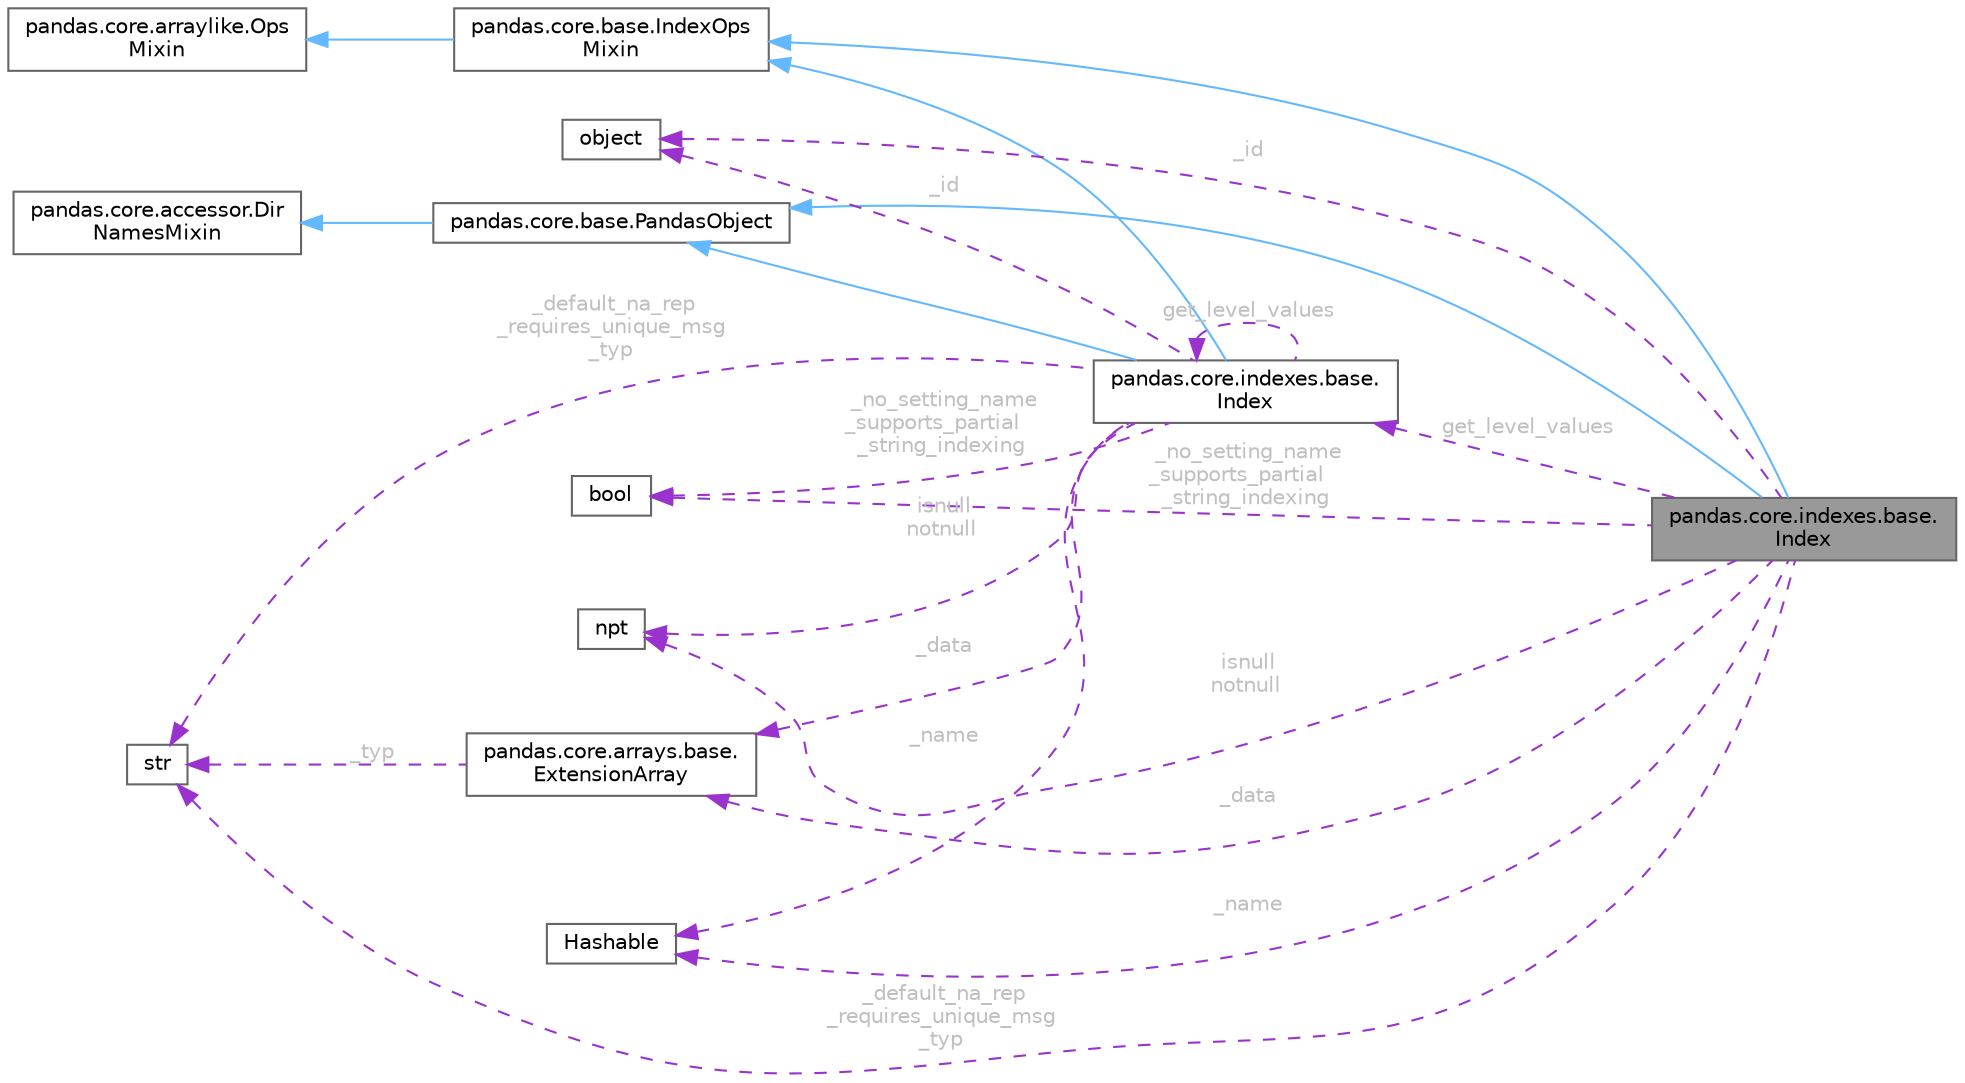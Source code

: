 digraph "pandas.core.indexes.base.Index"
{
 // LATEX_PDF_SIZE
  bgcolor="transparent";
  edge [fontname=Helvetica,fontsize=10,labelfontname=Helvetica,labelfontsize=10];
  node [fontname=Helvetica,fontsize=10,shape=box,height=0.2,width=0.4];
  rankdir="LR";
  Node1 [id="Node000001",label="pandas.core.indexes.base.\lIndex",height=0.2,width=0.4,color="gray40", fillcolor="grey60", style="filled", fontcolor="black",tooltip=" "];
  Node2 -> Node1 [id="edge22_Node000001_Node000002",dir="back",color="steelblue1",style="solid",tooltip=" "];
  Node2 [id="Node000002",label="pandas.core.base.IndexOps\lMixin",height=0.2,width=0.4,color="gray40", fillcolor="white", style="filled",URL="$classpandas_1_1core_1_1base_1_1IndexOpsMixin.html",tooltip=" "];
  Node3 -> Node2 [id="edge23_Node000002_Node000003",dir="back",color="steelblue1",style="solid",tooltip=" "];
  Node3 [id="Node000003",label="pandas.core.arraylike.Ops\lMixin",height=0.2,width=0.4,color="gray40", fillcolor="white", style="filled",URL="$classpandas_1_1core_1_1arraylike_1_1OpsMixin.html",tooltip=" "];
  Node4 -> Node1 [id="edge24_Node000001_Node000004",dir="back",color="steelblue1",style="solid",tooltip=" "];
  Node4 [id="Node000004",label="pandas.core.base.PandasObject",height=0.2,width=0.4,color="gray40", fillcolor="white", style="filled",URL="$classpandas_1_1core_1_1base_1_1PandasObject.html",tooltip=" "];
  Node5 -> Node4 [id="edge25_Node000004_Node000005",dir="back",color="steelblue1",style="solid",tooltip=" "];
  Node5 [id="Node000005",label="pandas.core.accessor.Dir\lNamesMixin",height=0.2,width=0.4,color="gray40", fillcolor="white", style="filled",URL="$classpandas_1_1core_1_1accessor_1_1DirNamesMixin.html",tooltip=" "];
  Node6 -> Node1 [id="edge26_Node000001_Node000006",dir="back",color="darkorchid3",style="dashed",tooltip=" ",label=" _default_na_rep\n_requires_unique_msg\n_typ",fontcolor="grey" ];
  Node6 [id="Node000006",label="str",height=0.2,width=0.4,color="gray40", fillcolor="white", style="filled",tooltip=" "];
  Node7 -> Node1 [id="edge27_Node000001_Node000007",dir="back",color="darkorchid3",style="dashed",tooltip=" ",label=" _data",fontcolor="grey" ];
  Node7 [id="Node000007",label="pandas.core.arrays.base.\lExtensionArray",height=0.2,width=0.4,color="gray40", fillcolor="white", style="filled",URL="$classpandas_1_1core_1_1arrays_1_1base_1_1ExtensionArray.html",tooltip=" "];
  Node6 -> Node7 [id="edge28_Node000007_Node000006",dir="back",color="darkorchid3",style="dashed",tooltip=" ",label=" _typ",fontcolor="grey" ];
  Node8 -> Node1 [id="edge29_Node000001_Node000008",dir="back",color="darkorchid3",style="dashed",tooltip=" ",label=" _id",fontcolor="grey" ];
  Node8 [id="Node000008",label="object",height=0.2,width=0.4,color="gray40", fillcolor="white", style="filled",tooltip=" "];
  Node9 -> Node1 [id="edge30_Node000001_Node000009",dir="back",color="darkorchid3",style="dashed",tooltip=" ",label=" _name",fontcolor="grey" ];
  Node9 [id="Node000009",label="Hashable",height=0.2,width=0.4,color="gray40", fillcolor="white", style="filled",tooltip=" "];
  Node10 -> Node1 [id="edge31_Node000001_Node000010",dir="back",color="darkorchid3",style="dashed",tooltip=" ",label=" _no_setting_name\n_supports_partial\l_string_indexing",fontcolor="grey" ];
  Node10 [id="Node000010",label="bool",height=0.2,width=0.4,color="gray40", fillcolor="white", style="filled",tooltip=" "];
  Node11 -> Node1 [id="edge32_Node000001_Node000011",dir="back",color="darkorchid3",style="dashed",tooltip=" ",label=" get_level_values",fontcolor="grey" ];
  Node11 [id="Node000011",label="pandas.core.indexes.base.\lIndex",height=0.2,width=0.4,color="gray40", fillcolor="white", style="filled",URL="$classpandas_1_1core_1_1indexes_1_1base_1_1Index.html",tooltip=" "];
  Node2 -> Node11 [id="edge33_Node000011_Node000002",dir="back",color="steelblue1",style="solid",tooltip=" "];
  Node4 -> Node11 [id="edge34_Node000011_Node000004",dir="back",color="steelblue1",style="solid",tooltip=" "];
  Node6 -> Node11 [id="edge35_Node000011_Node000006",dir="back",color="darkorchid3",style="dashed",tooltip=" ",label=" _default_na_rep\n_requires_unique_msg\n_typ",fontcolor="grey" ];
  Node7 -> Node11 [id="edge36_Node000011_Node000007",dir="back",color="darkorchid3",style="dashed",tooltip=" ",label=" _data",fontcolor="grey" ];
  Node8 -> Node11 [id="edge37_Node000011_Node000008",dir="back",color="darkorchid3",style="dashed",tooltip=" ",label=" _id",fontcolor="grey" ];
  Node9 -> Node11 [id="edge38_Node000011_Node000009",dir="back",color="darkorchid3",style="dashed",tooltip=" ",label=" _name",fontcolor="grey" ];
  Node10 -> Node11 [id="edge39_Node000011_Node000010",dir="back",color="darkorchid3",style="dashed",tooltip=" ",label=" _no_setting_name\n_supports_partial\l_string_indexing",fontcolor="grey" ];
  Node11 -> Node11 [id="edge40_Node000011_Node000011",dir="back",color="darkorchid3",style="dashed",tooltip=" ",label=" get_level_values",fontcolor="grey" ];
  Node12 -> Node11 [id="edge41_Node000011_Node000012",dir="back",color="darkorchid3",style="dashed",tooltip=" ",label=" isnull\nnotnull",fontcolor="grey" ];
  Node12 [id="Node000012",label="npt",height=0.2,width=0.4,color="gray40", fillcolor="white", style="filled",tooltip=" "];
  Node12 -> Node1 [id="edge42_Node000001_Node000012",dir="back",color="darkorchid3",style="dashed",tooltip=" ",label=" isnull\nnotnull",fontcolor="grey" ];
}

